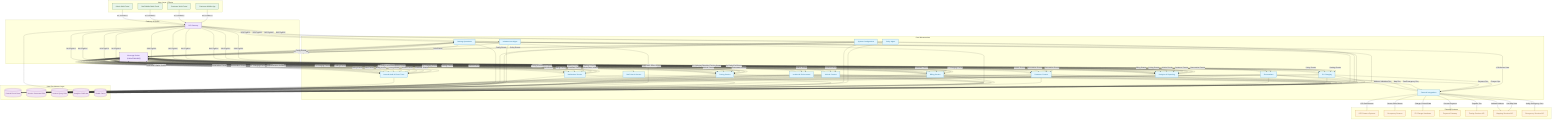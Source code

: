 graph TD
    subgraph "User Layer / Clients"
        MobileApp[Customer Mobile App]
        WebPortal[Customer Web Portal]
        StaffApps[Staff Mobile/Web Portal]
        AdminPortal[Admin Web Portal]
    end

    subgraph "Gateway & Broker"
        APIGateway[API Gateway]
        MessageBroker["Message Broker (Kafka/RabbitMQ)"]
    end

    subgraph "Core Microservices"
        ParkingOps[Parking Operations]
        EVCharging[EV Charging]
        Reservations[Reservations]
        CustomerSvc[Customer Context]
        VehicleSvc[Vehicle Context]
        PricingSvc[Pricing Service]
        BillingSvc[Billing Service]
        InfraMgmtSvc[Infrastructure Mgmt]
        PolicyMgmtSvc[Policy Mgmt]
        StaffAccessSvc[Staff User & Access]
        SysConfigSvc[System Configuration]
        ExtIntSvc[External Integrations]
        IncidentSvc[Incident & Enforcement]
        AnalyticsSvc[Analytics & Reporting]
        NotificationSvc[Notification Service]
        AuditEventSvc[Internal Audit & Event Trace]
    end

    subgraph "External Systems"
        LPRCameras[LPR Camera Systems]
        OccupancySensors[Occupancy Sensors]
        EVChargerHW[EV Charger Hardware]
        PaymentGateway[Payment Gateway]
        TowingServices[Towing Services API]
        MappingServices[Mapping Services API]
        EmergencyServices[Emergency Services API]
    end

    subgraph "Data Persistence Layer"
        EventStoreDb[(Central Event Store)]
        ServiceCmdDbs[(Service Command DBs)]
        ServiceQueryDbs[(Service Query DBs)]
        AnalyticsDb[(Analytics DW/Lake)]
        GlobalCache[(Global Cache)]
    end

    %% Client Interactions
    MobileApp -->|HTTPS/REST| APIGateway
    WebPortal -->|HTTPS/REST| APIGateway
    StaffApps -->|HTTPS/REST| APIGateway
    AdminPortal -->|HTTPS/REST| APIGateway

    %% API Gateway to Services (Synchronous Requests)
    APIGateway -->|REST/gRPC| ParkingOps
    APIGateway -->|REST/gRPC| EVCharging
    APIGateway -->|REST/gRPC| Reservations
    APIGateway -->|REST/gRPC| CustomerSvc
    APIGateway -->|REST/gRPC| VehicleSvc
    APIGateway -->|REST/gRPC| PricingSvc
    APIGateway -->|REST/gRPC| BillingSvc
    APIGateway -->|REST/gRPC| InfraMgmtSvc
    APIGateway -->|REST/gRPC| PolicyMgmtSvc
    APIGateway -->|REST/gRPC| StaffAccessSvc
    APIGateway -->|REST/gRPC| SysConfigSvc
    APIGateway -->|REST/gRPC| IncidentSvc
    APIGateway -->|REST/gRPC| NotificationSvc
    APIGateway -->|REST/gRPC| AnalyticsSvc

    %% Services Publishing Events to Message Broker
    ParkingOps          --Parking Events-->         MessageBroker
    EVCharging          --EV Charging Events-->     MessageBroker
    Reservations        --Reservation Events-->     MessageBroker
    CustomerSvc         --Customer Events-->        MessageBroker
    VehicleSvc          --Vehicle Events-->         MessageBroker
    PricingSvc          --Pricing Events-->         MessageBroker
    BillingSvc          --Billing Events-->         MessageBroker
    InfraMgmtSvc        --Infra Events-->           MessageBroker
    PolicyMgmtSvc       --Policy Events-->          MessageBroker
    IncidentSvc         --Incident Events-->        MessageBroker
    SysConfigSvc        --Config Events-->          MessageBroker
    NotificationSvc     --Notification Status Events--> MessageBroker


    %% Message Broker Distributing Events to Subscribing Services
    MessageBroker --Parking Events--> PricingSvc
    MessageBroker --Parking Events--> BillingSvc
    MessageBroker --Parking Events--> AnalyticsSvc
    MessageBroker --Parking Events--> NotificationSvc
    MessageBroker --Parking Events--> AuditEventSvc
    MessageBroker --Parking Events--> EVCharging

    MessageBroker --EV Charging Events--> PricingSvc
    MessageBroker --EV Charging Events--> BillingSvc
    MessageBroker --EV Charging Events--> AnalyticsSvc
    MessageBroker --EV Charging Events--> NotificationSvc
    MessageBroker --EV Charging Events--> AuditEventSvc

    MessageBroker --Reservation Events--> ParkingOps
    MessageBroker --Reservation Events--> PricingSvc
    MessageBroker --Reservation Events--> BillingSvc
    MessageBroker --Reservation Events--> NotificationSvc
    MessageBroker --Reservation Events--> AnalyticsSvc
    MessageBroker --Reservation Events--> AuditEventSvc
    MessageBroker --Reservation Events--> CustomerSvc
    MessageBroker --Reservation Events--> AuditEventSvc
    MessageBroker --Reservation Events--> CustomerSvc


    MessageBroker --Customer Events--> PricingSvc
    MessageBroker --Customer Events--> BillingSvc
    MessageBroker --Customer Events--> AnalyticsSvc
    MessageBroker --Customer Events--> NotificationSvc
    MessageBroker --Customer Events--> AuditEventSvc
    MessageBroker --Customer Events--> Reservations 

    MessageBroker --Vehicle Events--> ParkingOps
    MessageBroker --Vehicle Events--> PricingSvc
    MessageBroker --Vehicle Events--> IncidentSvc
    MessageBroker --Vehicle Events--> AnalyticsSvc
    MessageBroker --Vehicle Events--> AuditEventSvc
    MessageBroker --Vehicle Events--> CustomerSvc 

    MessageBroker --Pricing Events--> BillingSvc
    MessageBroker --Pricing Events--> AnalyticsSvc
    MessageBroker --Pricing Events--> AuditEventSvc

    MessageBroker --Billing Events--> CustomerSvc
    MessageBroker --Billing Events--> NotificationSvc
    MessageBroker --Billing Events--> AnalyticsSvc
    MessageBroker --Billing Events--> AuditEventSvc

    MessageBroker --Infra Events--> ParkingOps
    MessageBroker --Infra Events--> EVCharging
    MessageBroker --Infra Events--> AnalyticsSvc
    MessageBroker --Infra Events--> AuditEventSvc
    MessageBroker --Infra Events--> NotificationSvc 

    MessageBroker --Policy Events--> ParkingOps
    MessageBroker --Policy Events--> EVCharging
    MessageBroker --Policy Events--> PricingSvc
    MessageBroker --Policy Events--> BillingSvc
    MessageBroker --Policy Events--> AnalyticsSvc
    MessageBroker --Policy Events--> AuditEventSvc

    MessageBroker --Incident Events--> PricingSvc     
    MessageBroker --Incident Events--> BillingSvc     
    MessageBroker --Incident Events--> NotificationSvc 
    MessageBroker --Incident Events--> VehicleSvc     
    MessageBroker --Incident Events--> AnalyticsSvc
    MessageBroker --Incident Events--> AuditEventSvc

    MessageBroker --Config Events--> ParkingOps
    MessageBroker --Config Events--> EVCharging
    MessageBroker --Config Events--> PricingSvc
    MessageBroker --Config Events--> BillingSvc
    MessageBroker --Config Events--> AnalyticsSvc
    MessageBroker --Config Events--> AuditEventSvc
    
    MessageBroker --Notification Status Events--> AnalyticsSvc
    MessageBroker --Notification Status Events--> AuditEventSvc


    %% Service to External Systems (Primarily via ExternalIntegrationsService)
    ParkingOps -->|LPR/Sensor Data| ExtIntSvc
    EVCharging -->|Charger Ops| ExtIntSvc
    BillingSvc -->|Payment Req| ExtIntSvc
    IncidentSvc -->|Tow/Emergency Req| ExtIntSvc
    Reservations -->|Map Req| ExtIntSvc
    CustomerSvc -->|Address Validation Req| ExtIntSvc

    ExtIntSvc --LPR Data Stream--> LPRCameras
    ExtIntSvc --Sensor Data Stream--> OccupancySensors
    ExtIntSvc --Charger Control/Data--> EVChargerHW
    ExtIntSvc --Process Payment--> PaymentGateway
    ExtIntSvc --Request Tow--> TowingServices
    ExtIntSvc --Get Map Data--> MappingServices
    ExtIntSvc --Notify Emergency Svcs--> EmergencyServices
    ExtIntSvc --Validate Address--> MappingServices

    %% Data Persistence Interactions
    %% Event Sourcing Pattern
    ParkingOps      --> EventStoreDb
    EVCharging      --> EventStoreDb
    Reservations    --> EventStoreDb
    CustomerSvc     --> EventStoreDb
    VehicleSvc      --> EventStoreDb
    PricingSvc      --> EventStoreDb
    BillingSvc      --> EventStoreDb
    IncidentSvc     --> EventStoreDb
    AuditEventSvc   --> EventStoreDb

    %% Command/Query DBs (CQRS)
    ParkingOps      --> ServiceCmdDbs
    ParkingOps      --> ServiceQueryDbs
    EVCharging      --> ServiceCmdDbs
    EVCharging      --> ServiceQueryDbs
    Reservations    --> ServiceCmdDbs
    Reservations    --> ServiceQueryDbs
    CustomerSvc     --> ServiceCmdDbs
    CustomerSvc     --> ServiceQueryDbs
    VehicleSvc      --> ServiceCmdDbs
    VehicleSvc      --> ServiceQueryDbs
    PricingSvc      --> ServiceCmdDbs
    PricingSvc      --> ServiceQueryDbs
    BillingSvc      --> ServiceCmdDbs
    BillingSvc      --> ServiceQueryDbs
    IncidentSvc     --> ServiceCmdDbs
    IncidentSvc     --> ServiceQueryDbs

    %% Services with primarily traditional DBs or state stores
    InfraMgmtSvc    --> ServiceCmdDbs
    InfraMgmtSvc    --> ServiceQueryDbs
    PolicyMgmtSvc   --> ServiceCmdDbs
    PolicyMgmtSvc   --> ServiceQueryDbs
    StaffAccessSvc  --> ServiceCmdDbs 
    StaffAccessSvc  --> ServiceQueryDbs
    SysConfigSvc    --> ServiceCmdDbs 
    SysConfigSvc    --> ServiceQueryDbs
    NotificationSvc --> ServiceCmdDbs 
    NotificationSvc --> ServiceQueryDbs

    %% Analytics Data Flow
    AnalyticsSvc    --> ServiceQueryDbs 
    AnalyticsSvc    --> AnalyticsDb     

    %% Caching
    APIGateway      --> GlobalCache
    ParkingOps      --> GlobalCache
    EVCharging      --> GlobalCache
    Reservations    --> GlobalCache
    CustomerSvc     --> GlobalCache
    VehicleSvc      --> GlobalCache
    PricingSvc      --> GlobalCache
    BillingSvc      --> GlobalCache
    PolicyMgmtSvc   --> GlobalCache 
    SysConfigSvc    --> GlobalCache 

    %% Styling
    classDef client fill:#E8F5E9,stroke:#759C74,stroke-width:2px,color:#3A5A39
    classDef gatewaybroker fill:#F0E6FF,stroke:#9673C9,stroke-width:2px,color:#5A3E8C
    classDef service fill:#E1F5FE,stroke:#69A8CD,stroke-width:2px,color:#2A6E90
    classDef external fill:#FFF3E0,stroke:#D5A65B,stroke-width:2px,color:#8D6E3F
    classDef datastore fill:#F3E5F5,stroke:#A97ABC,stroke-width:2px,color:#6C437C

    class MobileApp,WebPortal,StaffApps,AdminPortal client
    class APIGateway,MessageBroker gatewaybroker
    class ParkingOps,EVCharging,Reservations,CustomerSvc,VehicleSvc,PricingSvc,BillingSvc,InfraMgmtSvc,PolicyMgmtSvc,StaffAccessSvc,SysConfigSvc,ExtIntSvc,IncidentSvc,AnalyticsSvc,NotificationSvc,AuditEventSvc service
    class LPRCameras,OccupancySensors,EVChargerHW,PaymentGateway,TowingServices,MappingServices,EmergencyServices external
    class EventStoreDb,ServiceCmdDbs,ServiceQueryDbs,AnalyticsDb,GlobalCache datastore